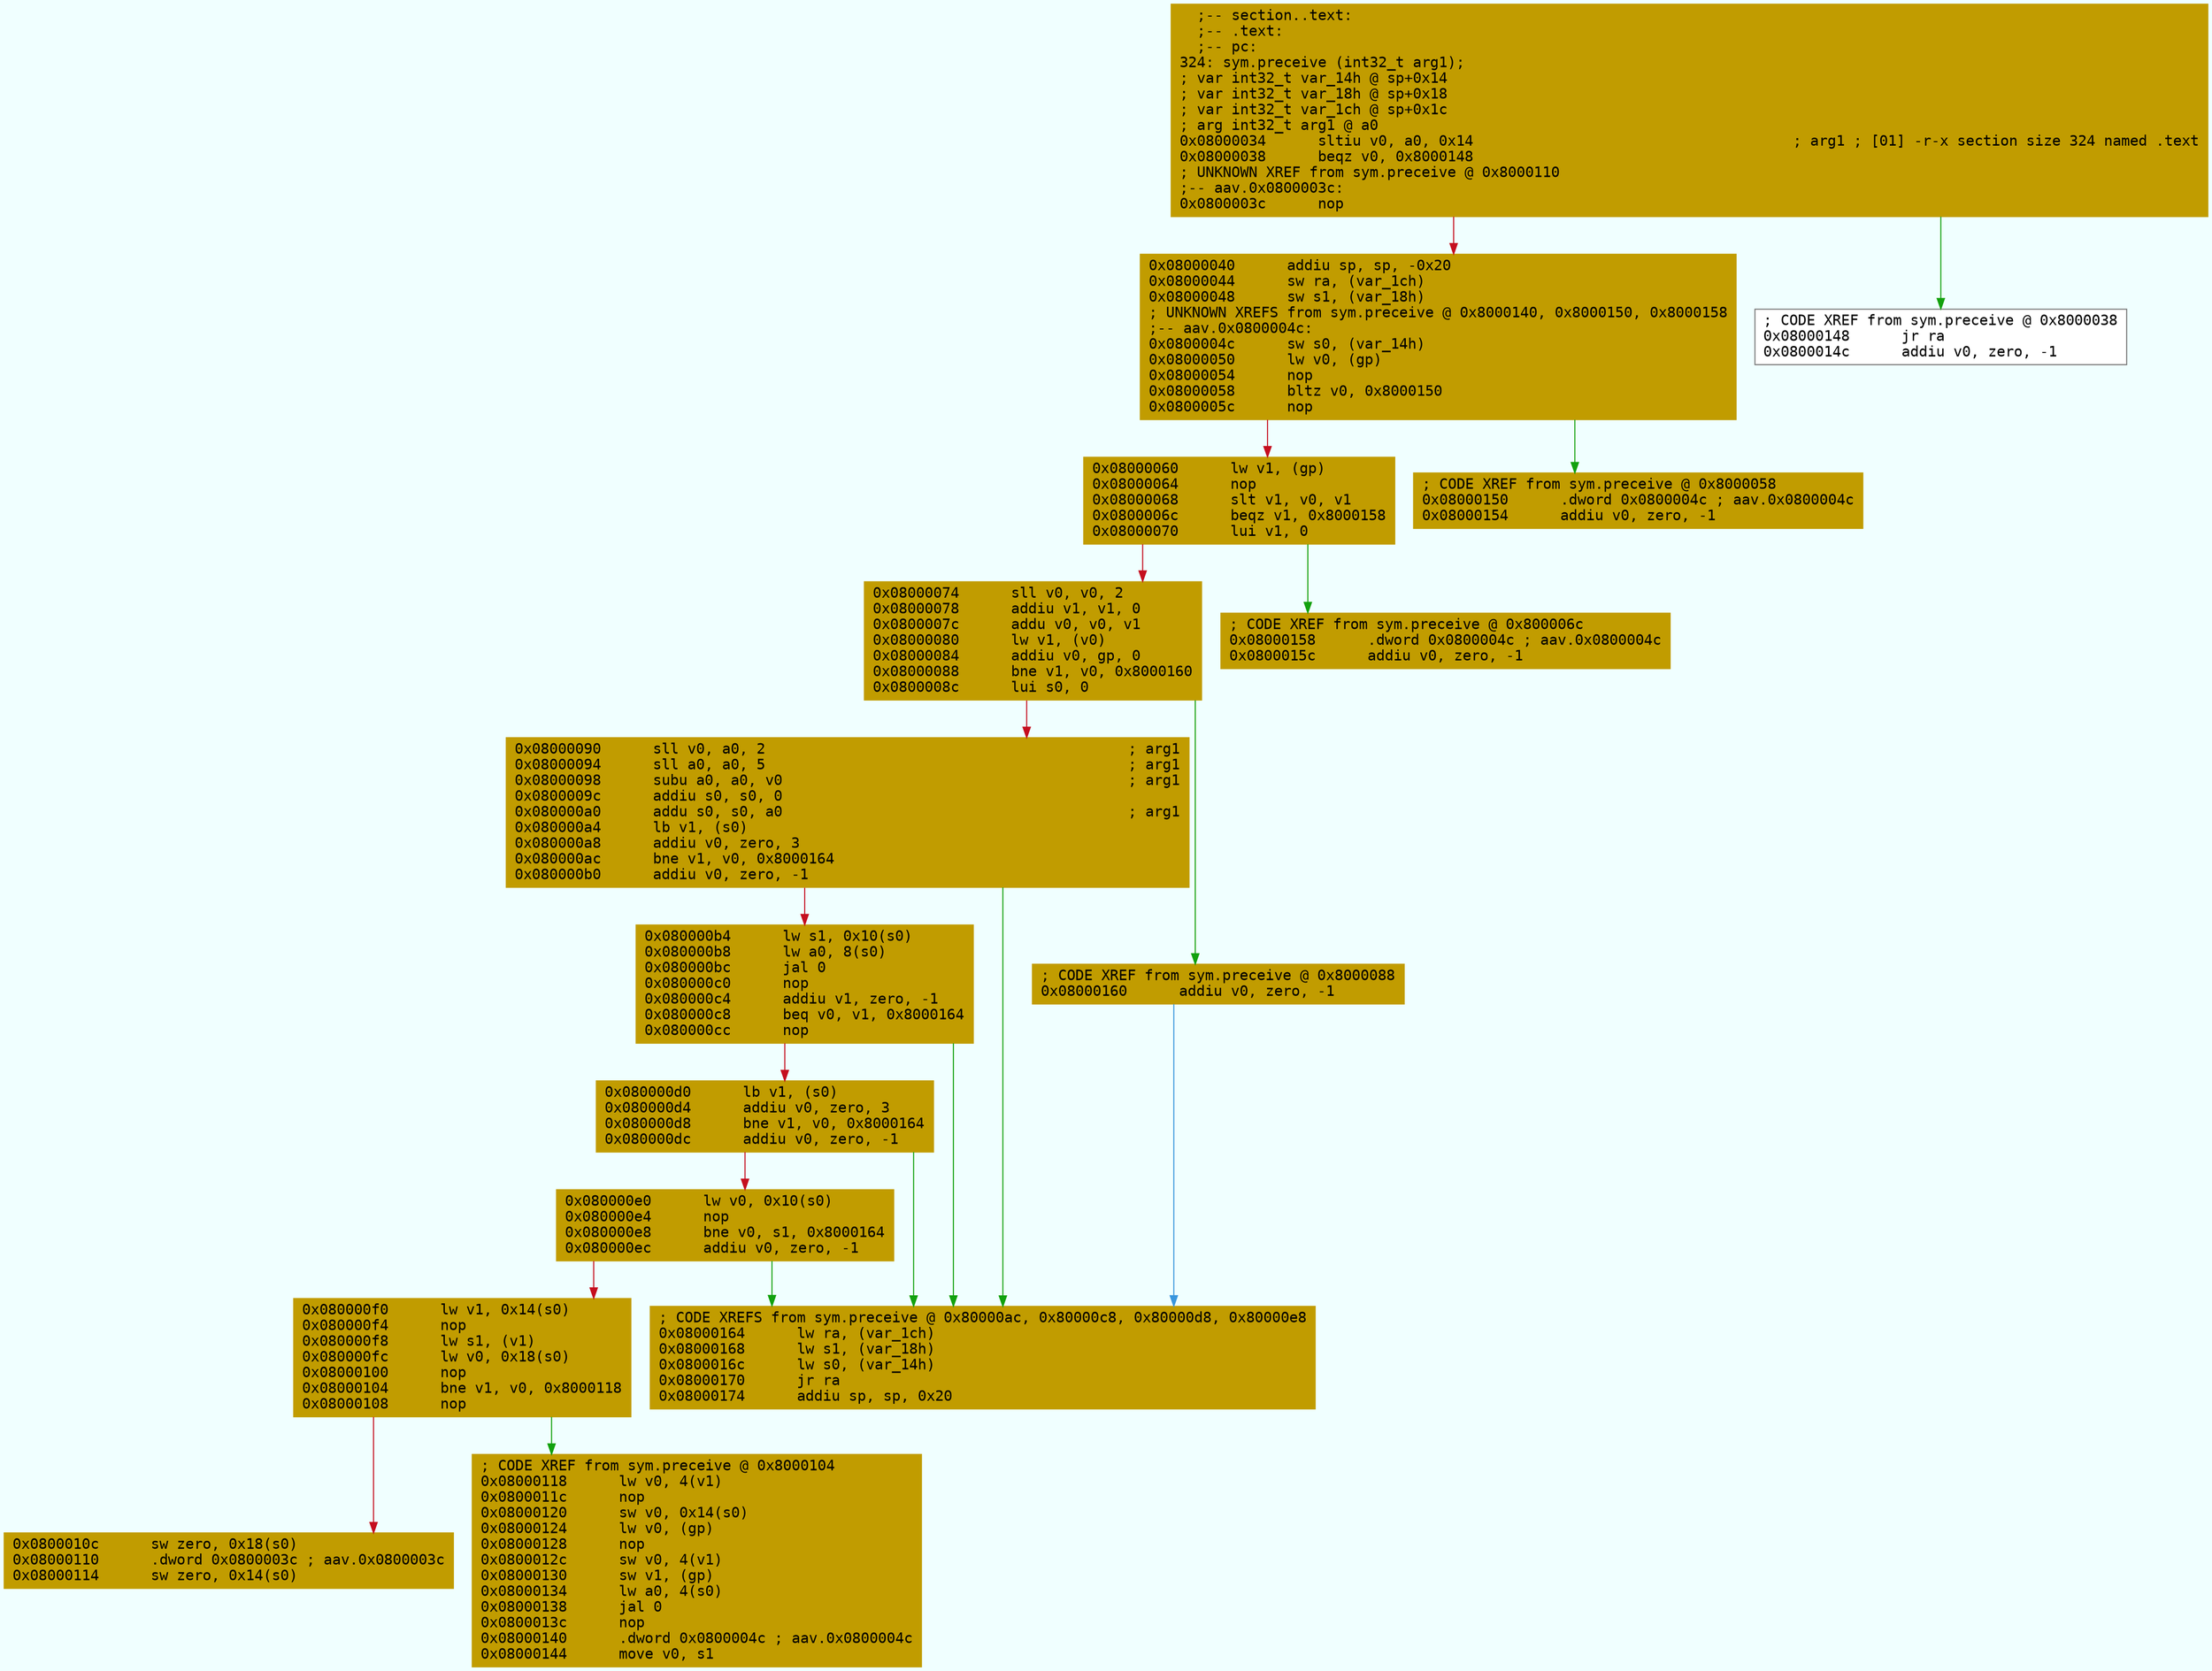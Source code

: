 digraph code {
	graph [bgcolor=azure fontsize=8 fontname="Courier" splines="ortho"];
	node [fillcolor=gray style=filled shape=box];
	edge [arrowhead="normal"];
	"0x08000034" [URL="sym.preceive/0x08000034", fillcolor="#c19c00",color="#c19c00", fontname="Courier",label="  ;-- section..text:\l  ;-- .text:\l  ;-- pc:\l324: sym.preceive (int32_t arg1);\l; var int32_t var_14h @ sp+0x14\l; var int32_t var_18h @ sp+0x18\l; var int32_t var_1ch @ sp+0x1c\l; arg int32_t arg1 @ a0\l0x08000034      sltiu v0, a0, 0x14                                     ; arg1 ; [01] -r-x section size 324 named .text\l0x08000038      beqz v0, 0x8000148\l; UNKNOWN XREF from sym.preceive @ 0x8000110\l;-- aav.0x0800003c:\l0x0800003c      nop\l"]
	"0x08000040" [URL="sym.preceive/0x08000040", fillcolor="#c19c00",color="#c19c00", fontname="Courier",label="0x08000040      addiu sp, sp, -0x20\l0x08000044      sw ra, (var_1ch)\l0x08000048      sw s1, (var_18h)\l; UNKNOWN XREFS from sym.preceive @ 0x8000140, 0x8000150, 0x8000158\l;-- aav.0x0800004c:\l0x0800004c      sw s0, (var_14h)\l0x08000050      lw v0, (gp)\l0x08000054      nop\l0x08000058      bltz v0, 0x8000150\l0x0800005c      nop\l"]
	"0x08000060" [URL="sym.preceive/0x08000060", fillcolor="#c19c00",color="#c19c00", fontname="Courier",label="0x08000060      lw v1, (gp)\l0x08000064      nop\l0x08000068      slt v1, v0, v1\l0x0800006c      beqz v1, 0x8000158\l0x08000070      lui v1, 0\l"]
	"0x08000074" [URL="sym.preceive/0x08000074", fillcolor="#c19c00",color="#c19c00", fontname="Courier",label="0x08000074      sll v0, v0, 2\l0x08000078      addiu v1, v1, 0\l0x0800007c      addu v0, v0, v1\l0x08000080      lw v1, (v0)\l0x08000084      addiu v0, gp, 0\l0x08000088      bne v1, v0, 0x8000160\l0x0800008c      lui s0, 0\l"]
	"0x08000090" [URL="sym.preceive/0x08000090", fillcolor="#c19c00",color="#c19c00", fontname="Courier",label="0x08000090      sll v0, a0, 2                                          ; arg1\l0x08000094      sll a0, a0, 5                                          ; arg1\l0x08000098      subu a0, a0, v0                                        ; arg1\l0x0800009c      addiu s0, s0, 0\l0x080000a0      addu s0, s0, a0                                        ; arg1\l0x080000a4      lb v1, (s0)\l0x080000a8      addiu v0, zero, 3\l0x080000ac      bne v1, v0, 0x8000164\l0x080000b0      addiu v0, zero, -1\l"]
	"0x080000b4" [URL="sym.preceive/0x080000b4", fillcolor="#c19c00",color="#c19c00", fontname="Courier",label="0x080000b4      lw s1, 0x10(s0)\l0x080000b8      lw a0, 8(s0)\l0x080000bc      jal 0\l0x080000c0      nop\l0x080000c4      addiu v1, zero, -1\l0x080000c8      beq v0, v1, 0x8000164\l0x080000cc      nop\l"]
	"0x080000d0" [URL="sym.preceive/0x080000d0", fillcolor="#c19c00",color="#c19c00", fontname="Courier",label="0x080000d0      lb v1, (s0)\l0x080000d4      addiu v0, zero, 3\l0x080000d8      bne v1, v0, 0x8000164\l0x080000dc      addiu v0, zero, -1\l"]
	"0x080000e0" [URL="sym.preceive/0x080000e0", fillcolor="#c19c00",color="#c19c00", fontname="Courier",label="0x080000e0      lw v0, 0x10(s0)\l0x080000e4      nop\l0x080000e8      bne v0, s1, 0x8000164\l0x080000ec      addiu v0, zero, -1\l"]
	"0x080000f0" [URL="sym.preceive/0x080000f0", fillcolor="#c19c00",color="#c19c00", fontname="Courier",label="0x080000f0      lw v1, 0x14(s0)\l0x080000f4      nop\l0x080000f8      lw s1, (v1)\l0x080000fc      lw v0, 0x18(s0)\l0x08000100      nop\l0x08000104      bne v1, v0, 0x8000118\l0x08000108      nop\l"]
	"0x0800010c" [URL="sym.preceive/0x0800010c", fillcolor="#c19c00",color="#c19c00", fontname="Courier",label="0x0800010c      sw zero, 0x18(s0)\l0x08000110      .dword 0x0800003c ; aav.0x0800003c\l0x08000114      sw zero, 0x14(s0)\l"]
	"0x08000118" [URL="sym.preceive/0x08000118", fillcolor="#c19c00",color="#c19c00", fontname="Courier",label="; CODE XREF from sym.preceive @ 0x8000104\l0x08000118      lw v0, 4(v1)\l0x0800011c      nop\l0x08000120      sw v0, 0x14(s0)\l0x08000124      lw v0, (gp)\l0x08000128      nop\l0x0800012c      sw v0, 4(v1)\l0x08000130      sw v1, (gp)\l0x08000134      lw a0, 4(s0)\l0x08000138      jal 0\l0x0800013c      nop\l0x08000140      .dword 0x0800004c ; aav.0x0800004c\l0x08000144      move v0, s1\l"]
	"0x08000148" [URL="sym.preceive/0x08000148", fillcolor="white",color="#767676", fontname="Courier",label="; CODE XREF from sym.preceive @ 0x8000038\l0x08000148      jr ra\l0x0800014c      addiu v0, zero, -1\l"]
	"0x08000150" [URL="sym.preceive/0x08000150", fillcolor="#c19c00",color="#c19c00", fontname="Courier",label="; CODE XREF from sym.preceive @ 0x8000058\l0x08000150      .dword 0x0800004c ; aav.0x0800004c\l0x08000154      addiu v0, zero, -1\l"]
	"0x08000158" [URL="sym.preceive/0x08000158", fillcolor="#c19c00",color="#c19c00", fontname="Courier",label="; CODE XREF from sym.preceive @ 0x800006c\l0x08000158      .dword 0x0800004c ; aav.0x0800004c\l0x0800015c      addiu v0, zero, -1\l"]
	"0x08000160" [URL="sym.preceive/0x08000160", fillcolor="#c19c00",color="#c19c00", fontname="Courier",label="; CODE XREF from sym.preceive @ 0x8000088\l0x08000160      addiu v0, zero, -1\l"]
	"0x08000164" [URL="sym.preceive/0x08000164", fillcolor="#c19c00",color="#c19c00", fontname="Courier",label="; CODE XREFS from sym.preceive @ 0x80000ac, 0x80000c8, 0x80000d8, 0x80000e8\l0x08000164      lw ra, (var_1ch)\l0x08000168      lw s1, (var_18h)\l0x0800016c      lw s0, (var_14h)\l0x08000170      jr ra\l0x08000174      addiu sp, sp, 0x20\l"]
        "0x08000034" -> "0x08000148" [color="#13a10e"];
        "0x08000034" -> "0x08000040" [color="#c50f1f"];
        "0x08000040" -> "0x08000150" [color="#13a10e"];
        "0x08000040" -> "0x08000060" [color="#c50f1f"];
        "0x08000060" -> "0x08000158" [color="#13a10e"];
        "0x08000060" -> "0x08000074" [color="#c50f1f"];
        "0x08000074" -> "0x08000160" [color="#13a10e"];
        "0x08000074" -> "0x08000090" [color="#c50f1f"];
        "0x08000090" -> "0x08000164" [color="#13a10e"];
        "0x08000090" -> "0x080000b4" [color="#c50f1f"];
        "0x080000b4" -> "0x08000164" [color="#13a10e"];
        "0x080000b4" -> "0x080000d0" [color="#c50f1f"];
        "0x080000d0" -> "0x08000164" [color="#13a10e"];
        "0x080000d0" -> "0x080000e0" [color="#c50f1f"];
        "0x080000e0" -> "0x08000164" [color="#13a10e"];
        "0x080000e0" -> "0x080000f0" [color="#c50f1f"];
        "0x080000f0" -> "0x08000118" [color="#13a10e"];
        "0x080000f0" -> "0x0800010c" [color="#c50f1f"];
        "0x08000160" -> "0x08000164" [color="#3a96dd"];
}
